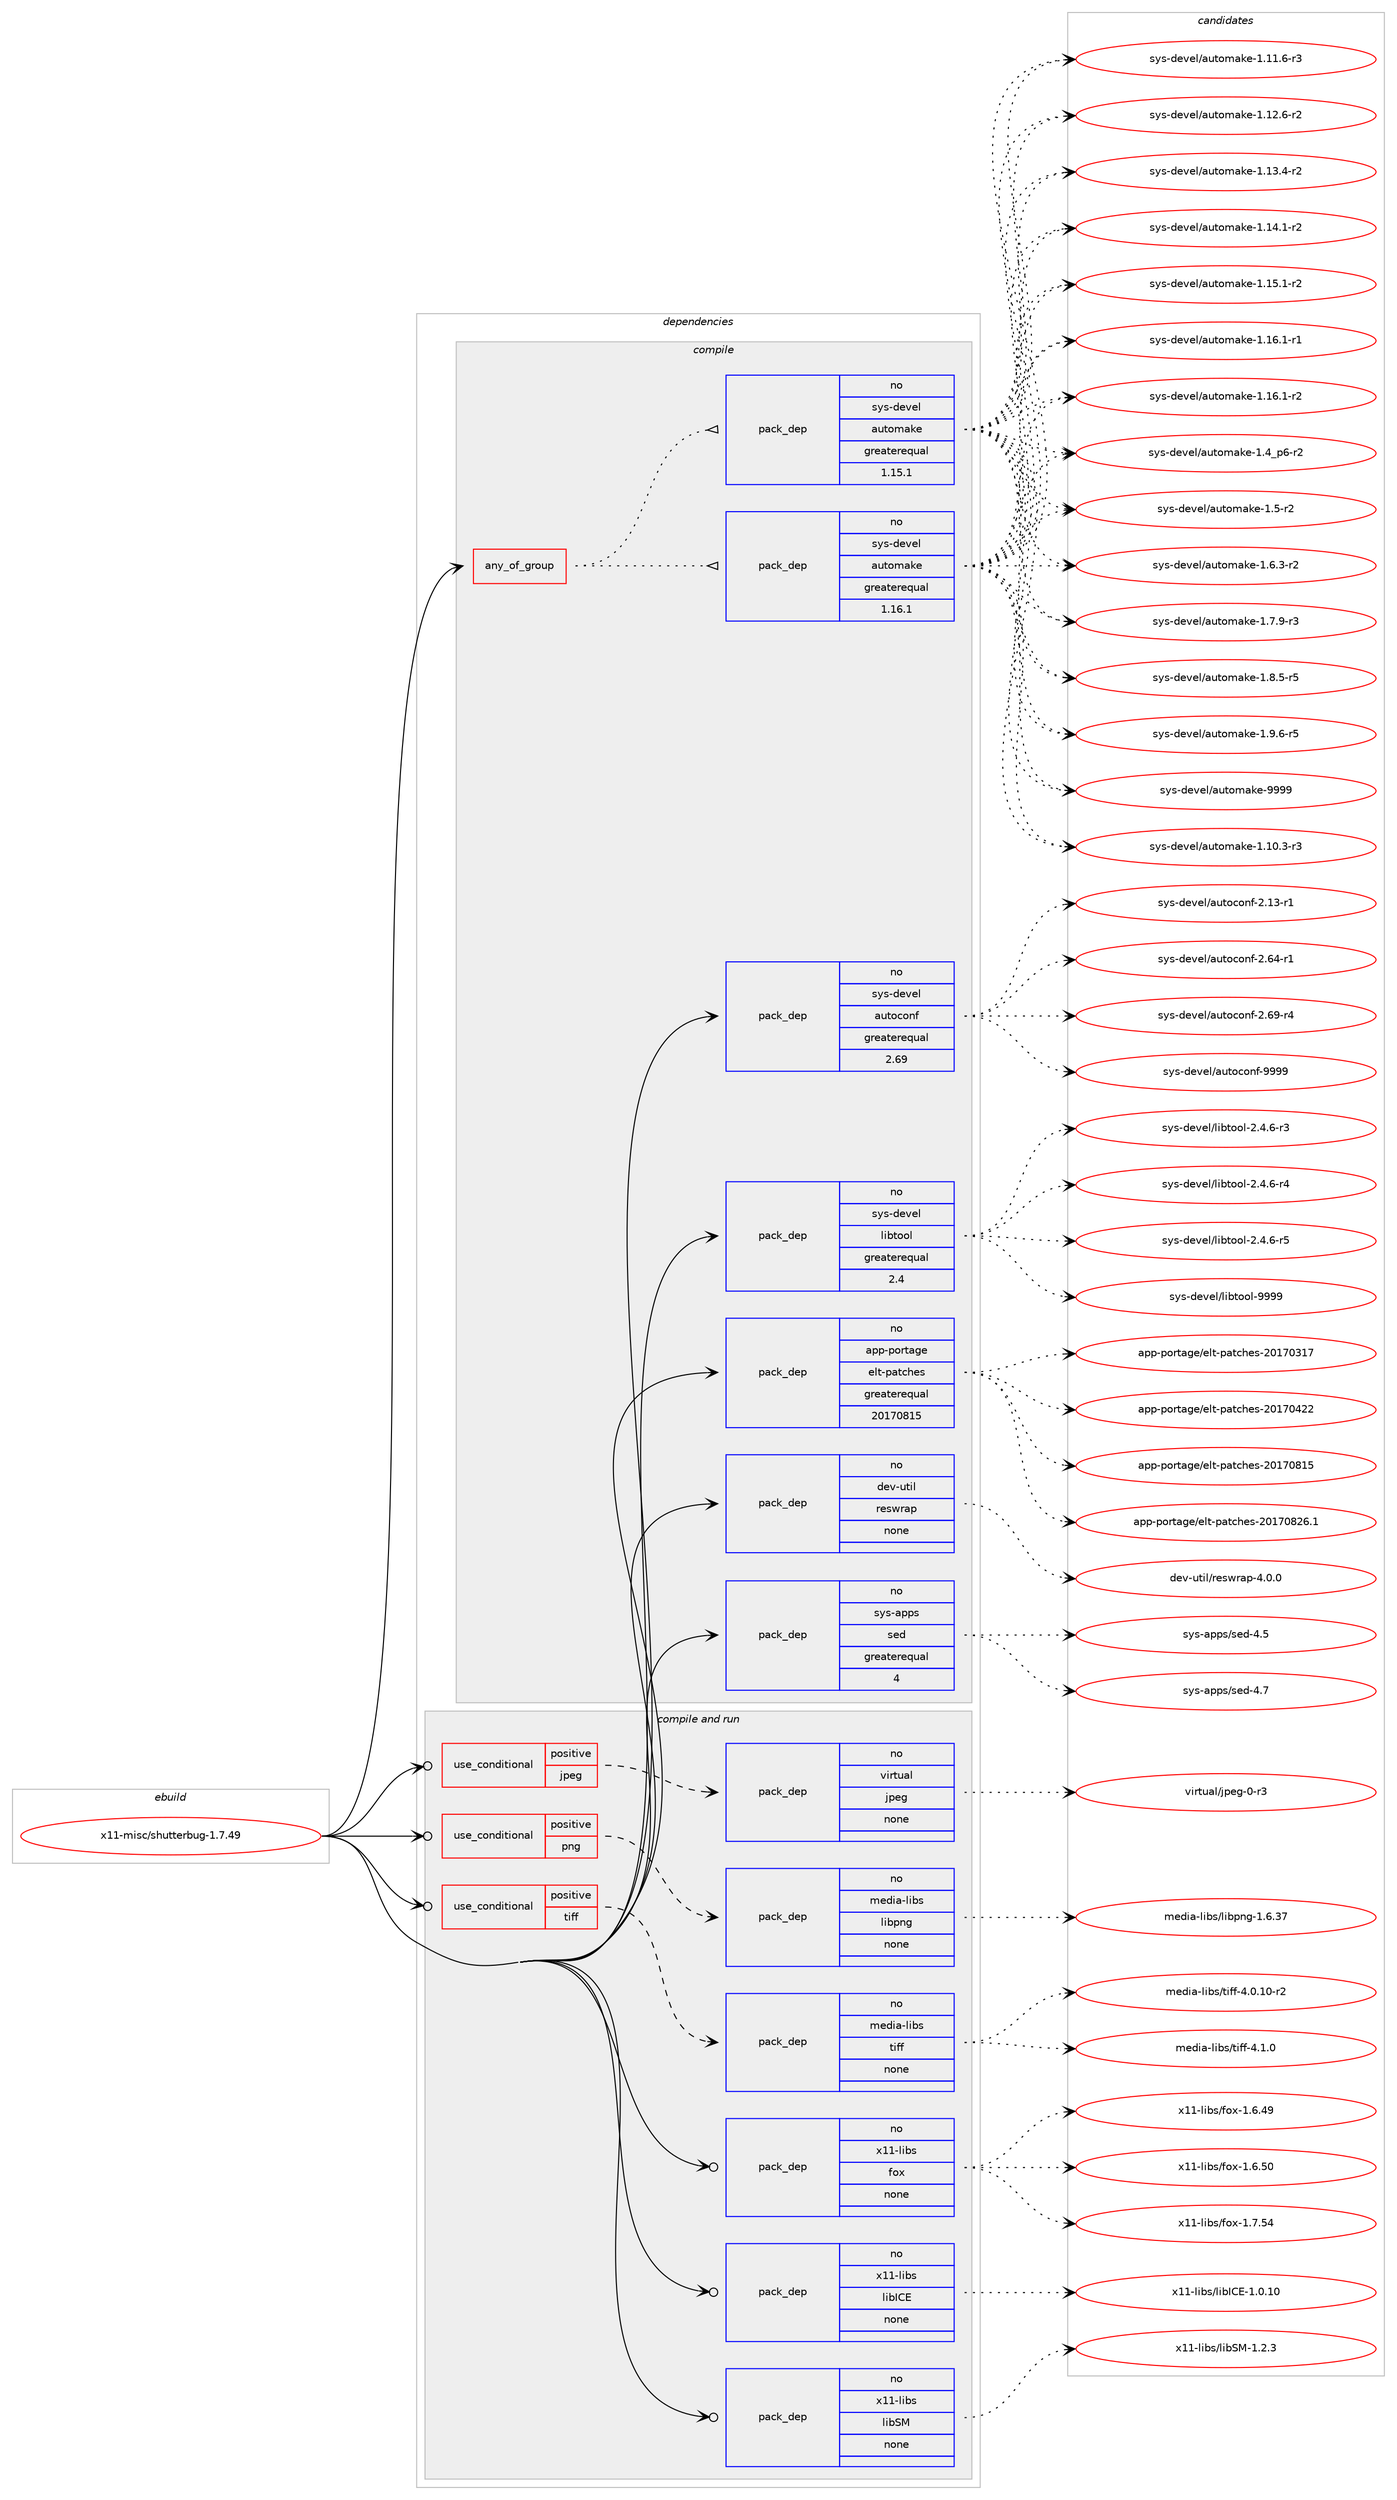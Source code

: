 digraph prolog {

# *************
# Graph options
# *************

newrank=true;
concentrate=true;
compound=true;
graph [rankdir=LR,fontname=Helvetica,fontsize=10,ranksep=1.5];#, ranksep=2.5, nodesep=0.2];
edge  [arrowhead=vee];
node  [fontname=Helvetica,fontsize=10];

# **********
# The ebuild
# **********

subgraph cluster_leftcol {
color=gray;
rank=same;
label=<<i>ebuild</i>>;
id [label="x11-misc/shutterbug-1.7.49", color=red, width=4, href="../x11-misc/shutterbug-1.7.49.svg"];
}

# ****************
# The dependencies
# ****************

subgraph cluster_midcol {
color=gray;
label=<<i>dependencies</i>>;
subgraph cluster_compile {
fillcolor="#eeeeee";
style=filled;
label=<<i>compile</i>>;
subgraph any16105 {
dependency920675 [label=<<TABLE BORDER="0" CELLBORDER="1" CELLSPACING="0" CELLPADDING="4"><TR><TD CELLPADDING="10">any_of_group</TD></TR></TABLE>>, shape=none, color=red];subgraph pack684023 {
dependency920676 [label=<<TABLE BORDER="0" CELLBORDER="1" CELLSPACING="0" CELLPADDING="4" WIDTH="220"><TR><TD ROWSPAN="6" CELLPADDING="30">pack_dep</TD></TR><TR><TD WIDTH="110">no</TD></TR><TR><TD>sys-devel</TD></TR><TR><TD>automake</TD></TR><TR><TD>greaterequal</TD></TR><TR><TD>1.16.1</TD></TR></TABLE>>, shape=none, color=blue];
}
dependency920675:e -> dependency920676:w [weight=20,style="dotted",arrowhead="oinv"];
subgraph pack684024 {
dependency920677 [label=<<TABLE BORDER="0" CELLBORDER="1" CELLSPACING="0" CELLPADDING="4" WIDTH="220"><TR><TD ROWSPAN="6" CELLPADDING="30">pack_dep</TD></TR><TR><TD WIDTH="110">no</TD></TR><TR><TD>sys-devel</TD></TR><TR><TD>automake</TD></TR><TR><TD>greaterequal</TD></TR><TR><TD>1.15.1</TD></TR></TABLE>>, shape=none, color=blue];
}
dependency920675:e -> dependency920677:w [weight=20,style="dotted",arrowhead="oinv"];
}
id:e -> dependency920675:w [weight=20,style="solid",arrowhead="vee"];
subgraph pack684025 {
dependency920678 [label=<<TABLE BORDER="0" CELLBORDER="1" CELLSPACING="0" CELLPADDING="4" WIDTH="220"><TR><TD ROWSPAN="6" CELLPADDING="30">pack_dep</TD></TR><TR><TD WIDTH="110">no</TD></TR><TR><TD>app-portage</TD></TR><TR><TD>elt-patches</TD></TR><TR><TD>greaterequal</TD></TR><TR><TD>20170815</TD></TR></TABLE>>, shape=none, color=blue];
}
id:e -> dependency920678:w [weight=20,style="solid",arrowhead="vee"];
subgraph pack684026 {
dependency920679 [label=<<TABLE BORDER="0" CELLBORDER="1" CELLSPACING="0" CELLPADDING="4" WIDTH="220"><TR><TD ROWSPAN="6" CELLPADDING="30">pack_dep</TD></TR><TR><TD WIDTH="110">no</TD></TR><TR><TD>dev-util</TD></TR><TR><TD>reswrap</TD></TR><TR><TD>none</TD></TR><TR><TD></TD></TR></TABLE>>, shape=none, color=blue];
}
id:e -> dependency920679:w [weight=20,style="solid",arrowhead="vee"];
subgraph pack684027 {
dependency920680 [label=<<TABLE BORDER="0" CELLBORDER="1" CELLSPACING="0" CELLPADDING="4" WIDTH="220"><TR><TD ROWSPAN="6" CELLPADDING="30">pack_dep</TD></TR><TR><TD WIDTH="110">no</TD></TR><TR><TD>sys-apps</TD></TR><TR><TD>sed</TD></TR><TR><TD>greaterequal</TD></TR><TR><TD>4</TD></TR></TABLE>>, shape=none, color=blue];
}
id:e -> dependency920680:w [weight=20,style="solid",arrowhead="vee"];
subgraph pack684028 {
dependency920681 [label=<<TABLE BORDER="0" CELLBORDER="1" CELLSPACING="0" CELLPADDING="4" WIDTH="220"><TR><TD ROWSPAN="6" CELLPADDING="30">pack_dep</TD></TR><TR><TD WIDTH="110">no</TD></TR><TR><TD>sys-devel</TD></TR><TR><TD>autoconf</TD></TR><TR><TD>greaterequal</TD></TR><TR><TD>2.69</TD></TR></TABLE>>, shape=none, color=blue];
}
id:e -> dependency920681:w [weight=20,style="solid",arrowhead="vee"];
subgraph pack684029 {
dependency920682 [label=<<TABLE BORDER="0" CELLBORDER="1" CELLSPACING="0" CELLPADDING="4" WIDTH="220"><TR><TD ROWSPAN="6" CELLPADDING="30">pack_dep</TD></TR><TR><TD WIDTH="110">no</TD></TR><TR><TD>sys-devel</TD></TR><TR><TD>libtool</TD></TR><TR><TD>greaterequal</TD></TR><TR><TD>2.4</TD></TR></TABLE>>, shape=none, color=blue];
}
id:e -> dependency920682:w [weight=20,style="solid",arrowhead="vee"];
}
subgraph cluster_compileandrun {
fillcolor="#eeeeee";
style=filled;
label=<<i>compile and run</i>>;
subgraph cond219956 {
dependency920683 [label=<<TABLE BORDER="0" CELLBORDER="1" CELLSPACING="0" CELLPADDING="4"><TR><TD ROWSPAN="3" CELLPADDING="10">use_conditional</TD></TR><TR><TD>positive</TD></TR><TR><TD>jpeg</TD></TR></TABLE>>, shape=none, color=red];
subgraph pack684030 {
dependency920684 [label=<<TABLE BORDER="0" CELLBORDER="1" CELLSPACING="0" CELLPADDING="4" WIDTH="220"><TR><TD ROWSPAN="6" CELLPADDING="30">pack_dep</TD></TR><TR><TD WIDTH="110">no</TD></TR><TR><TD>virtual</TD></TR><TR><TD>jpeg</TD></TR><TR><TD>none</TD></TR><TR><TD></TD></TR></TABLE>>, shape=none, color=blue];
}
dependency920683:e -> dependency920684:w [weight=20,style="dashed",arrowhead="vee"];
}
id:e -> dependency920683:w [weight=20,style="solid",arrowhead="odotvee"];
subgraph cond219957 {
dependency920685 [label=<<TABLE BORDER="0" CELLBORDER="1" CELLSPACING="0" CELLPADDING="4"><TR><TD ROWSPAN="3" CELLPADDING="10">use_conditional</TD></TR><TR><TD>positive</TD></TR><TR><TD>png</TD></TR></TABLE>>, shape=none, color=red];
subgraph pack684031 {
dependency920686 [label=<<TABLE BORDER="0" CELLBORDER="1" CELLSPACING="0" CELLPADDING="4" WIDTH="220"><TR><TD ROWSPAN="6" CELLPADDING="30">pack_dep</TD></TR><TR><TD WIDTH="110">no</TD></TR><TR><TD>media-libs</TD></TR><TR><TD>libpng</TD></TR><TR><TD>none</TD></TR><TR><TD></TD></TR></TABLE>>, shape=none, color=blue];
}
dependency920685:e -> dependency920686:w [weight=20,style="dashed",arrowhead="vee"];
}
id:e -> dependency920685:w [weight=20,style="solid",arrowhead="odotvee"];
subgraph cond219958 {
dependency920687 [label=<<TABLE BORDER="0" CELLBORDER="1" CELLSPACING="0" CELLPADDING="4"><TR><TD ROWSPAN="3" CELLPADDING="10">use_conditional</TD></TR><TR><TD>positive</TD></TR><TR><TD>tiff</TD></TR></TABLE>>, shape=none, color=red];
subgraph pack684032 {
dependency920688 [label=<<TABLE BORDER="0" CELLBORDER="1" CELLSPACING="0" CELLPADDING="4" WIDTH="220"><TR><TD ROWSPAN="6" CELLPADDING="30">pack_dep</TD></TR><TR><TD WIDTH="110">no</TD></TR><TR><TD>media-libs</TD></TR><TR><TD>tiff</TD></TR><TR><TD>none</TD></TR><TR><TD></TD></TR></TABLE>>, shape=none, color=blue];
}
dependency920687:e -> dependency920688:w [weight=20,style="dashed",arrowhead="vee"];
}
id:e -> dependency920687:w [weight=20,style="solid",arrowhead="odotvee"];
subgraph pack684033 {
dependency920689 [label=<<TABLE BORDER="0" CELLBORDER="1" CELLSPACING="0" CELLPADDING="4" WIDTH="220"><TR><TD ROWSPAN="6" CELLPADDING="30">pack_dep</TD></TR><TR><TD WIDTH="110">no</TD></TR><TR><TD>x11-libs</TD></TR><TR><TD>fox</TD></TR><TR><TD>none</TD></TR><TR><TD></TD></TR></TABLE>>, shape=none, color=blue];
}
id:e -> dependency920689:w [weight=20,style="solid",arrowhead="odotvee"];
subgraph pack684034 {
dependency920690 [label=<<TABLE BORDER="0" CELLBORDER="1" CELLSPACING="0" CELLPADDING="4" WIDTH="220"><TR><TD ROWSPAN="6" CELLPADDING="30">pack_dep</TD></TR><TR><TD WIDTH="110">no</TD></TR><TR><TD>x11-libs</TD></TR><TR><TD>libICE</TD></TR><TR><TD>none</TD></TR><TR><TD></TD></TR></TABLE>>, shape=none, color=blue];
}
id:e -> dependency920690:w [weight=20,style="solid",arrowhead="odotvee"];
subgraph pack684035 {
dependency920691 [label=<<TABLE BORDER="0" CELLBORDER="1" CELLSPACING="0" CELLPADDING="4" WIDTH="220"><TR><TD ROWSPAN="6" CELLPADDING="30">pack_dep</TD></TR><TR><TD WIDTH="110">no</TD></TR><TR><TD>x11-libs</TD></TR><TR><TD>libSM</TD></TR><TR><TD>none</TD></TR><TR><TD></TD></TR></TABLE>>, shape=none, color=blue];
}
id:e -> dependency920691:w [weight=20,style="solid",arrowhead="odotvee"];
}
subgraph cluster_run {
fillcolor="#eeeeee";
style=filled;
label=<<i>run</i>>;
}
}

# **************
# The candidates
# **************

subgraph cluster_choices {
rank=same;
color=gray;
label=<<i>candidates</i>>;

subgraph choice684023 {
color=black;
nodesep=1;
choice11512111545100101118101108479711711611110997107101454946494846514511451 [label="sys-devel/automake-1.10.3-r3", color=red, width=4,href="../sys-devel/automake-1.10.3-r3.svg"];
choice11512111545100101118101108479711711611110997107101454946494946544511451 [label="sys-devel/automake-1.11.6-r3", color=red, width=4,href="../sys-devel/automake-1.11.6-r3.svg"];
choice11512111545100101118101108479711711611110997107101454946495046544511450 [label="sys-devel/automake-1.12.6-r2", color=red, width=4,href="../sys-devel/automake-1.12.6-r2.svg"];
choice11512111545100101118101108479711711611110997107101454946495146524511450 [label="sys-devel/automake-1.13.4-r2", color=red, width=4,href="../sys-devel/automake-1.13.4-r2.svg"];
choice11512111545100101118101108479711711611110997107101454946495246494511450 [label="sys-devel/automake-1.14.1-r2", color=red, width=4,href="../sys-devel/automake-1.14.1-r2.svg"];
choice11512111545100101118101108479711711611110997107101454946495346494511450 [label="sys-devel/automake-1.15.1-r2", color=red, width=4,href="../sys-devel/automake-1.15.1-r2.svg"];
choice11512111545100101118101108479711711611110997107101454946495446494511449 [label="sys-devel/automake-1.16.1-r1", color=red, width=4,href="../sys-devel/automake-1.16.1-r1.svg"];
choice11512111545100101118101108479711711611110997107101454946495446494511450 [label="sys-devel/automake-1.16.1-r2", color=red, width=4,href="../sys-devel/automake-1.16.1-r2.svg"];
choice115121115451001011181011084797117116111109971071014549465295112544511450 [label="sys-devel/automake-1.4_p6-r2", color=red, width=4,href="../sys-devel/automake-1.4_p6-r2.svg"];
choice11512111545100101118101108479711711611110997107101454946534511450 [label="sys-devel/automake-1.5-r2", color=red, width=4,href="../sys-devel/automake-1.5-r2.svg"];
choice115121115451001011181011084797117116111109971071014549465446514511450 [label="sys-devel/automake-1.6.3-r2", color=red, width=4,href="../sys-devel/automake-1.6.3-r2.svg"];
choice115121115451001011181011084797117116111109971071014549465546574511451 [label="sys-devel/automake-1.7.9-r3", color=red, width=4,href="../sys-devel/automake-1.7.9-r3.svg"];
choice115121115451001011181011084797117116111109971071014549465646534511453 [label="sys-devel/automake-1.8.5-r5", color=red, width=4,href="../sys-devel/automake-1.8.5-r5.svg"];
choice115121115451001011181011084797117116111109971071014549465746544511453 [label="sys-devel/automake-1.9.6-r5", color=red, width=4,href="../sys-devel/automake-1.9.6-r5.svg"];
choice115121115451001011181011084797117116111109971071014557575757 [label="sys-devel/automake-9999", color=red, width=4,href="../sys-devel/automake-9999.svg"];
dependency920676:e -> choice11512111545100101118101108479711711611110997107101454946494846514511451:w [style=dotted,weight="100"];
dependency920676:e -> choice11512111545100101118101108479711711611110997107101454946494946544511451:w [style=dotted,weight="100"];
dependency920676:e -> choice11512111545100101118101108479711711611110997107101454946495046544511450:w [style=dotted,weight="100"];
dependency920676:e -> choice11512111545100101118101108479711711611110997107101454946495146524511450:w [style=dotted,weight="100"];
dependency920676:e -> choice11512111545100101118101108479711711611110997107101454946495246494511450:w [style=dotted,weight="100"];
dependency920676:e -> choice11512111545100101118101108479711711611110997107101454946495346494511450:w [style=dotted,weight="100"];
dependency920676:e -> choice11512111545100101118101108479711711611110997107101454946495446494511449:w [style=dotted,weight="100"];
dependency920676:e -> choice11512111545100101118101108479711711611110997107101454946495446494511450:w [style=dotted,weight="100"];
dependency920676:e -> choice115121115451001011181011084797117116111109971071014549465295112544511450:w [style=dotted,weight="100"];
dependency920676:e -> choice11512111545100101118101108479711711611110997107101454946534511450:w [style=dotted,weight="100"];
dependency920676:e -> choice115121115451001011181011084797117116111109971071014549465446514511450:w [style=dotted,weight="100"];
dependency920676:e -> choice115121115451001011181011084797117116111109971071014549465546574511451:w [style=dotted,weight="100"];
dependency920676:e -> choice115121115451001011181011084797117116111109971071014549465646534511453:w [style=dotted,weight="100"];
dependency920676:e -> choice115121115451001011181011084797117116111109971071014549465746544511453:w [style=dotted,weight="100"];
dependency920676:e -> choice115121115451001011181011084797117116111109971071014557575757:w [style=dotted,weight="100"];
}
subgraph choice684024 {
color=black;
nodesep=1;
choice11512111545100101118101108479711711611110997107101454946494846514511451 [label="sys-devel/automake-1.10.3-r3", color=red, width=4,href="../sys-devel/automake-1.10.3-r3.svg"];
choice11512111545100101118101108479711711611110997107101454946494946544511451 [label="sys-devel/automake-1.11.6-r3", color=red, width=4,href="../sys-devel/automake-1.11.6-r3.svg"];
choice11512111545100101118101108479711711611110997107101454946495046544511450 [label="sys-devel/automake-1.12.6-r2", color=red, width=4,href="../sys-devel/automake-1.12.6-r2.svg"];
choice11512111545100101118101108479711711611110997107101454946495146524511450 [label="sys-devel/automake-1.13.4-r2", color=red, width=4,href="../sys-devel/automake-1.13.4-r2.svg"];
choice11512111545100101118101108479711711611110997107101454946495246494511450 [label="sys-devel/automake-1.14.1-r2", color=red, width=4,href="../sys-devel/automake-1.14.1-r2.svg"];
choice11512111545100101118101108479711711611110997107101454946495346494511450 [label="sys-devel/automake-1.15.1-r2", color=red, width=4,href="../sys-devel/automake-1.15.1-r2.svg"];
choice11512111545100101118101108479711711611110997107101454946495446494511449 [label="sys-devel/automake-1.16.1-r1", color=red, width=4,href="../sys-devel/automake-1.16.1-r1.svg"];
choice11512111545100101118101108479711711611110997107101454946495446494511450 [label="sys-devel/automake-1.16.1-r2", color=red, width=4,href="../sys-devel/automake-1.16.1-r2.svg"];
choice115121115451001011181011084797117116111109971071014549465295112544511450 [label="sys-devel/automake-1.4_p6-r2", color=red, width=4,href="../sys-devel/automake-1.4_p6-r2.svg"];
choice11512111545100101118101108479711711611110997107101454946534511450 [label="sys-devel/automake-1.5-r2", color=red, width=4,href="../sys-devel/automake-1.5-r2.svg"];
choice115121115451001011181011084797117116111109971071014549465446514511450 [label="sys-devel/automake-1.6.3-r2", color=red, width=4,href="../sys-devel/automake-1.6.3-r2.svg"];
choice115121115451001011181011084797117116111109971071014549465546574511451 [label="sys-devel/automake-1.7.9-r3", color=red, width=4,href="../sys-devel/automake-1.7.9-r3.svg"];
choice115121115451001011181011084797117116111109971071014549465646534511453 [label="sys-devel/automake-1.8.5-r5", color=red, width=4,href="../sys-devel/automake-1.8.5-r5.svg"];
choice115121115451001011181011084797117116111109971071014549465746544511453 [label="sys-devel/automake-1.9.6-r5", color=red, width=4,href="../sys-devel/automake-1.9.6-r5.svg"];
choice115121115451001011181011084797117116111109971071014557575757 [label="sys-devel/automake-9999", color=red, width=4,href="../sys-devel/automake-9999.svg"];
dependency920677:e -> choice11512111545100101118101108479711711611110997107101454946494846514511451:w [style=dotted,weight="100"];
dependency920677:e -> choice11512111545100101118101108479711711611110997107101454946494946544511451:w [style=dotted,weight="100"];
dependency920677:e -> choice11512111545100101118101108479711711611110997107101454946495046544511450:w [style=dotted,weight="100"];
dependency920677:e -> choice11512111545100101118101108479711711611110997107101454946495146524511450:w [style=dotted,weight="100"];
dependency920677:e -> choice11512111545100101118101108479711711611110997107101454946495246494511450:w [style=dotted,weight="100"];
dependency920677:e -> choice11512111545100101118101108479711711611110997107101454946495346494511450:w [style=dotted,weight="100"];
dependency920677:e -> choice11512111545100101118101108479711711611110997107101454946495446494511449:w [style=dotted,weight="100"];
dependency920677:e -> choice11512111545100101118101108479711711611110997107101454946495446494511450:w [style=dotted,weight="100"];
dependency920677:e -> choice115121115451001011181011084797117116111109971071014549465295112544511450:w [style=dotted,weight="100"];
dependency920677:e -> choice11512111545100101118101108479711711611110997107101454946534511450:w [style=dotted,weight="100"];
dependency920677:e -> choice115121115451001011181011084797117116111109971071014549465446514511450:w [style=dotted,weight="100"];
dependency920677:e -> choice115121115451001011181011084797117116111109971071014549465546574511451:w [style=dotted,weight="100"];
dependency920677:e -> choice115121115451001011181011084797117116111109971071014549465646534511453:w [style=dotted,weight="100"];
dependency920677:e -> choice115121115451001011181011084797117116111109971071014549465746544511453:w [style=dotted,weight="100"];
dependency920677:e -> choice115121115451001011181011084797117116111109971071014557575757:w [style=dotted,weight="100"];
}
subgraph choice684025 {
color=black;
nodesep=1;
choice97112112451121111141169710310147101108116451129711699104101115455048495548514955 [label="app-portage/elt-patches-20170317", color=red, width=4,href="../app-portage/elt-patches-20170317.svg"];
choice97112112451121111141169710310147101108116451129711699104101115455048495548525050 [label="app-portage/elt-patches-20170422", color=red, width=4,href="../app-portage/elt-patches-20170422.svg"];
choice97112112451121111141169710310147101108116451129711699104101115455048495548564953 [label="app-portage/elt-patches-20170815", color=red, width=4,href="../app-portage/elt-patches-20170815.svg"];
choice971121124511211111411697103101471011081164511297116991041011154550484955485650544649 [label="app-portage/elt-patches-20170826.1", color=red, width=4,href="../app-portage/elt-patches-20170826.1.svg"];
dependency920678:e -> choice97112112451121111141169710310147101108116451129711699104101115455048495548514955:w [style=dotted,weight="100"];
dependency920678:e -> choice97112112451121111141169710310147101108116451129711699104101115455048495548525050:w [style=dotted,weight="100"];
dependency920678:e -> choice97112112451121111141169710310147101108116451129711699104101115455048495548564953:w [style=dotted,weight="100"];
dependency920678:e -> choice971121124511211111411697103101471011081164511297116991041011154550484955485650544649:w [style=dotted,weight="100"];
}
subgraph choice684026 {
color=black;
nodesep=1;
choice100101118451171161051084711410111511911497112455246484648 [label="dev-util/reswrap-4.0.0", color=red, width=4,href="../dev-util/reswrap-4.0.0.svg"];
dependency920679:e -> choice100101118451171161051084711410111511911497112455246484648:w [style=dotted,weight="100"];
}
subgraph choice684027 {
color=black;
nodesep=1;
choice11512111545971121121154711510110045524653 [label="sys-apps/sed-4.5", color=red, width=4,href="../sys-apps/sed-4.5.svg"];
choice11512111545971121121154711510110045524655 [label="sys-apps/sed-4.7", color=red, width=4,href="../sys-apps/sed-4.7.svg"];
dependency920680:e -> choice11512111545971121121154711510110045524653:w [style=dotted,weight="100"];
dependency920680:e -> choice11512111545971121121154711510110045524655:w [style=dotted,weight="100"];
}
subgraph choice684028 {
color=black;
nodesep=1;
choice1151211154510010111810110847971171161119911111010245504649514511449 [label="sys-devel/autoconf-2.13-r1", color=red, width=4,href="../sys-devel/autoconf-2.13-r1.svg"];
choice1151211154510010111810110847971171161119911111010245504654524511449 [label="sys-devel/autoconf-2.64-r1", color=red, width=4,href="../sys-devel/autoconf-2.64-r1.svg"];
choice1151211154510010111810110847971171161119911111010245504654574511452 [label="sys-devel/autoconf-2.69-r4", color=red, width=4,href="../sys-devel/autoconf-2.69-r4.svg"];
choice115121115451001011181011084797117116111991111101024557575757 [label="sys-devel/autoconf-9999", color=red, width=4,href="../sys-devel/autoconf-9999.svg"];
dependency920681:e -> choice1151211154510010111810110847971171161119911111010245504649514511449:w [style=dotted,weight="100"];
dependency920681:e -> choice1151211154510010111810110847971171161119911111010245504654524511449:w [style=dotted,weight="100"];
dependency920681:e -> choice1151211154510010111810110847971171161119911111010245504654574511452:w [style=dotted,weight="100"];
dependency920681:e -> choice115121115451001011181011084797117116111991111101024557575757:w [style=dotted,weight="100"];
}
subgraph choice684029 {
color=black;
nodesep=1;
choice1151211154510010111810110847108105981161111111084550465246544511451 [label="sys-devel/libtool-2.4.6-r3", color=red, width=4,href="../sys-devel/libtool-2.4.6-r3.svg"];
choice1151211154510010111810110847108105981161111111084550465246544511452 [label="sys-devel/libtool-2.4.6-r4", color=red, width=4,href="../sys-devel/libtool-2.4.6-r4.svg"];
choice1151211154510010111810110847108105981161111111084550465246544511453 [label="sys-devel/libtool-2.4.6-r5", color=red, width=4,href="../sys-devel/libtool-2.4.6-r5.svg"];
choice1151211154510010111810110847108105981161111111084557575757 [label="sys-devel/libtool-9999", color=red, width=4,href="../sys-devel/libtool-9999.svg"];
dependency920682:e -> choice1151211154510010111810110847108105981161111111084550465246544511451:w [style=dotted,weight="100"];
dependency920682:e -> choice1151211154510010111810110847108105981161111111084550465246544511452:w [style=dotted,weight="100"];
dependency920682:e -> choice1151211154510010111810110847108105981161111111084550465246544511453:w [style=dotted,weight="100"];
dependency920682:e -> choice1151211154510010111810110847108105981161111111084557575757:w [style=dotted,weight="100"];
}
subgraph choice684030 {
color=black;
nodesep=1;
choice118105114116117971084710611210110345484511451 [label="virtual/jpeg-0-r3", color=red, width=4,href="../virtual/jpeg-0-r3.svg"];
dependency920684:e -> choice118105114116117971084710611210110345484511451:w [style=dotted,weight="100"];
}
subgraph choice684031 {
color=black;
nodesep=1;
choice109101100105974510810598115471081059811211010345494654465155 [label="media-libs/libpng-1.6.37", color=red, width=4,href="../media-libs/libpng-1.6.37.svg"];
dependency920686:e -> choice109101100105974510810598115471081059811211010345494654465155:w [style=dotted,weight="100"];
}
subgraph choice684032 {
color=black;
nodesep=1;
choice10910110010597451081059811547116105102102455246484649484511450 [label="media-libs/tiff-4.0.10-r2", color=red, width=4,href="../media-libs/tiff-4.0.10-r2.svg"];
choice10910110010597451081059811547116105102102455246494648 [label="media-libs/tiff-4.1.0", color=red, width=4,href="../media-libs/tiff-4.1.0.svg"];
dependency920688:e -> choice10910110010597451081059811547116105102102455246484649484511450:w [style=dotted,weight="100"];
dependency920688:e -> choice10910110010597451081059811547116105102102455246494648:w [style=dotted,weight="100"];
}
subgraph choice684033 {
color=black;
nodesep=1;
choice120494945108105981154710211112045494654465257 [label="x11-libs/fox-1.6.49", color=red, width=4,href="../x11-libs/fox-1.6.49.svg"];
choice120494945108105981154710211112045494654465348 [label="x11-libs/fox-1.6.50", color=red, width=4,href="../x11-libs/fox-1.6.50.svg"];
choice120494945108105981154710211112045494655465352 [label="x11-libs/fox-1.7.54", color=red, width=4,href="../x11-libs/fox-1.7.54.svg"];
dependency920689:e -> choice120494945108105981154710211112045494654465257:w [style=dotted,weight="100"];
dependency920689:e -> choice120494945108105981154710211112045494654465348:w [style=dotted,weight="100"];
dependency920689:e -> choice120494945108105981154710211112045494655465352:w [style=dotted,weight="100"];
}
subgraph choice684034 {
color=black;
nodesep=1;
choice12049494510810598115471081059873676945494648464948 [label="x11-libs/libICE-1.0.10", color=red, width=4,href="../x11-libs/libICE-1.0.10.svg"];
dependency920690:e -> choice12049494510810598115471081059873676945494648464948:w [style=dotted,weight="100"];
}
subgraph choice684035 {
color=black;
nodesep=1;
choice1204949451081059811547108105988377454946504651 [label="x11-libs/libSM-1.2.3", color=red, width=4,href="../x11-libs/libSM-1.2.3.svg"];
dependency920691:e -> choice1204949451081059811547108105988377454946504651:w [style=dotted,weight="100"];
}
}

}
